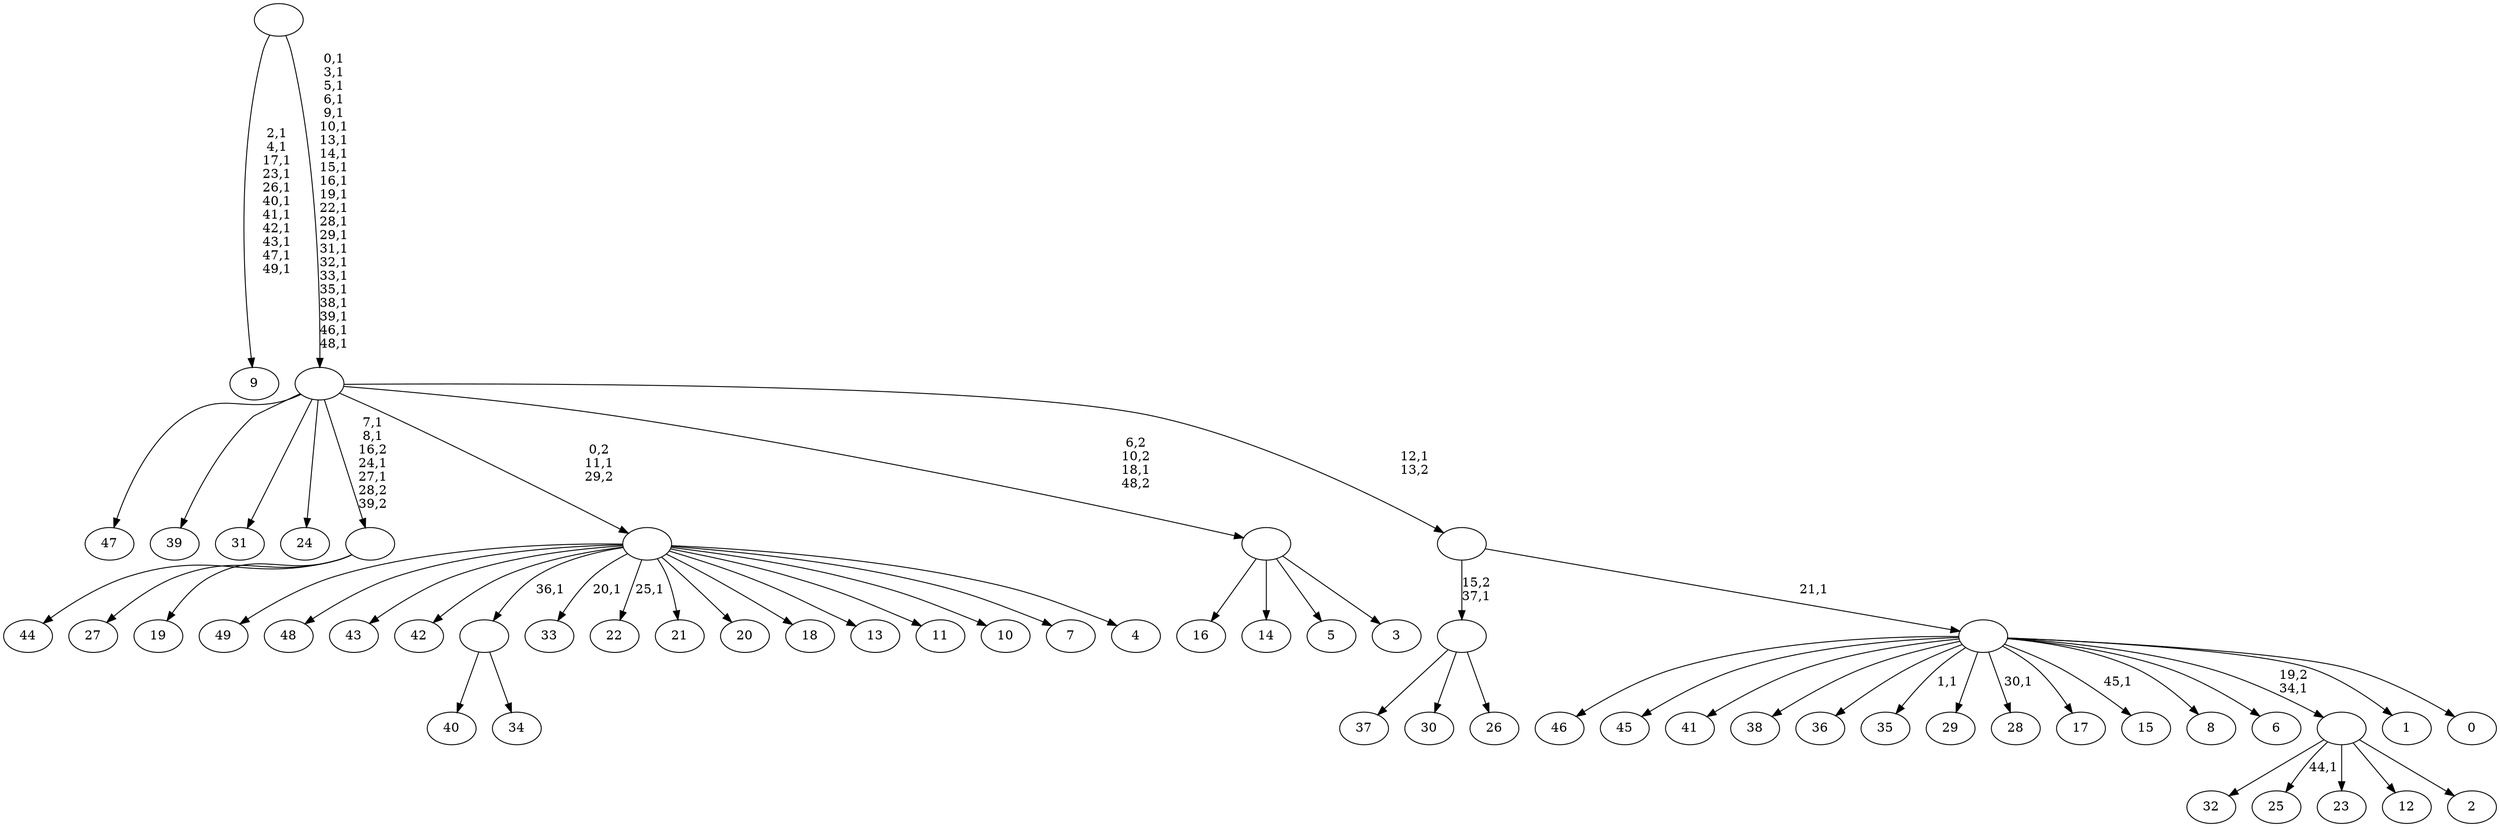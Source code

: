 digraph T {
	100 [label="49"]
	99 [label="48"]
	98 [label="47"]
	97 [label="46"]
	96 [label="45"]
	95 [label="44"]
	94 [label="43"]
	93 [label="42"]
	92 [label="41"]
	91 [label="40"]
	90 [label="39"]
	89 [label="38"]
	88 [label="37"]
	87 [label="36"]
	86 [label="35"]
	84 [label="34"]
	83 [label=""]
	82 [label="33"]
	80 [label="32"]
	79 [label="31"]
	78 [label="30"]
	77 [label="29"]
	76 [label="28"]
	74 [label="27"]
	73 [label="26"]
	72 [label=""]
	71 [label="25"]
	69 [label="24"]
	68 [label="23"]
	67 [label="22"]
	65 [label="21"]
	64 [label="20"]
	63 [label="19"]
	62 [label=""]
	58 [label="18"]
	57 [label="17"]
	56 [label="16"]
	55 [label="15"]
	53 [label="14"]
	52 [label="13"]
	51 [label="12"]
	50 [label="11"]
	49 [label="10"]
	48 [label="9"]
	36 [label="8"]
	35 [label="7"]
	34 [label="6"]
	33 [label="5"]
	32 [label="4"]
	31 [label=""]
	30 [label="3"]
	29 [label=""]
	28 [label="2"]
	27 [label=""]
	26 [label="1"]
	25 [label="0"]
	24 [label=""]
	23 [label=""]
	22 [label=""]
	0 [label=""]
	83 -> 91 [label=""]
	83 -> 84 [label=""]
	72 -> 88 [label=""]
	72 -> 78 [label=""]
	72 -> 73 [label=""]
	62 -> 95 [label=""]
	62 -> 74 [label=""]
	62 -> 63 [label=""]
	31 -> 67 [label="25,1"]
	31 -> 82 [label="20,1"]
	31 -> 100 [label=""]
	31 -> 99 [label=""]
	31 -> 94 [label=""]
	31 -> 93 [label=""]
	31 -> 83 [label="36,1"]
	31 -> 65 [label=""]
	31 -> 64 [label=""]
	31 -> 58 [label=""]
	31 -> 52 [label=""]
	31 -> 50 [label=""]
	31 -> 49 [label=""]
	31 -> 35 [label=""]
	31 -> 32 [label=""]
	29 -> 56 [label=""]
	29 -> 53 [label=""]
	29 -> 33 [label=""]
	29 -> 30 [label=""]
	27 -> 71 [label="44,1"]
	27 -> 80 [label=""]
	27 -> 68 [label=""]
	27 -> 51 [label=""]
	27 -> 28 [label=""]
	24 -> 55 [label="45,1"]
	24 -> 76 [label="30,1"]
	24 -> 86 [label="1,1"]
	24 -> 97 [label=""]
	24 -> 96 [label=""]
	24 -> 92 [label=""]
	24 -> 89 [label=""]
	24 -> 87 [label=""]
	24 -> 77 [label=""]
	24 -> 57 [label=""]
	24 -> 36 [label=""]
	24 -> 34 [label=""]
	24 -> 27 [label="19,2\n34,1"]
	24 -> 26 [label=""]
	24 -> 25 [label=""]
	23 -> 72 [label="15,2\n37,1"]
	23 -> 24 [label="21,1"]
	22 -> 62 [label="7,1\n8,1\n16,2\n24,1\n27,1\n28,2\n39,2"]
	22 -> 98 [label=""]
	22 -> 90 [label=""]
	22 -> 79 [label=""]
	22 -> 69 [label=""]
	22 -> 31 [label="0,2\n11,1\n29,2"]
	22 -> 29 [label="6,2\n10,2\n18,1\n48,2"]
	22 -> 23 [label="12,1\n13,2"]
	0 -> 22 [label="0,1\n3,1\n5,1\n6,1\n9,1\n10,1\n13,1\n14,1\n15,1\n16,1\n19,1\n22,1\n28,1\n29,1\n31,1\n32,1\n33,1\n35,1\n38,1\n39,1\n46,1\n48,1"]
	0 -> 48 [label="2,1\n4,1\n17,1\n23,1\n26,1\n40,1\n41,1\n42,1\n43,1\n47,1\n49,1"]
}
